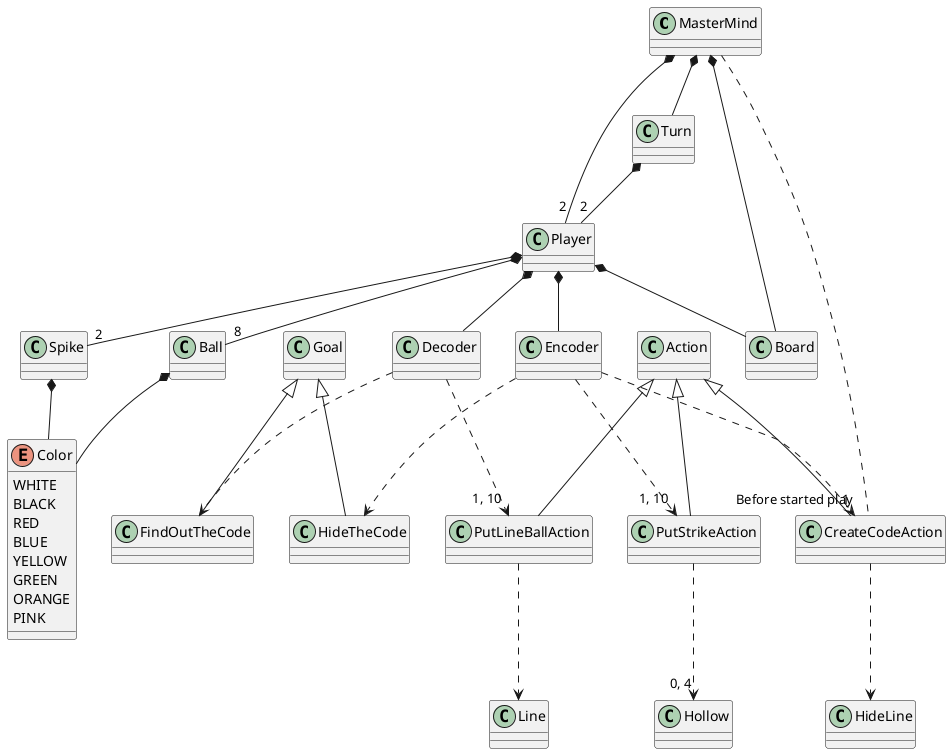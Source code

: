 @startuml

class MasterMind {}

class Player {}

class Encoder {}

class Decoder {}

class Turn {}

class Board {}

class Goal {}

class HideTheCode {}

class FindOutTheCode {}

class Spike {}

class Ball {}

enum Color {
  WHITE
  BLACK
  RED
  BLUE
  YELLOW
  GREEN
  ORANGE
  PINK
}

class Action {}
class CreateCodeAction {}
class PutLineBallAction {}
class PutStrikeAction {}

class HideLine {}
class Line {}
class Hollow {}

MasterMind *-- "2" Player
MasterMind *-- Turn
Turn *-- "2" Player
MasterMind *-- Board
Player *-- Board
Player *-- Encoder
Player *-- Decoder
Goal <|-- HideTheCode
Goal <|-- FindOutTheCode
Encoder ..> HideTheCode
Decoder ..> FindOutTheCode


Player *-- "2" Spike
Player *-- "8" Ball
Ball *-- Color
Spike *-- Color

Action <|-- CreateCodeAction
Action <|-- PutStrikeAction
Action <|-- PutLineBallAction

Encoder ..> "1" CreateCodeAction
Encoder ..> "1, 10" PutStrikeAction
Decoder ..> "1, 10" PutLineBallAction

CreateCodeAction ..> HideLine
PutLineBallAction ..> Line
PutStrikeAction ..> "0, 4" Hollow

MasterMind .. "Before started play" CreateCodeAction

@enduml
